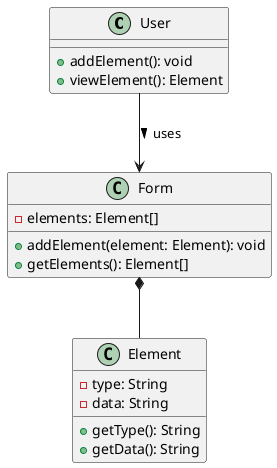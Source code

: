 @startuml
class User {
    + addElement(): void
    + viewElement(): Element
}

class Form {
    - elements: Element[]
    + addElement(element: Element): void
    + getElements(): Element[]
}

class Element {
    - type: String
    - data: String
    + getType(): String
    + getData(): String
}

User --> Form : uses >
Form *-- Element
@enduml
